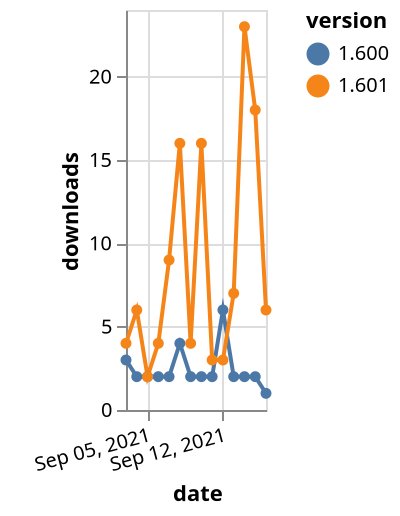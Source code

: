 {"$schema": "https://vega.github.io/schema/vega-lite/v5.json", "description": "A simple bar chart with embedded data.", "data": {"values": [{"date": "2021-09-03", "total": 3255, "delta": 3, "version": "1.600"}, {"date": "2021-09-04", "total": 3257, "delta": 2, "version": "1.600"}, {"date": "2021-09-05", "total": 3259, "delta": 2, "version": "1.600"}, {"date": "2021-09-06", "total": 3261, "delta": 2, "version": "1.600"}, {"date": "2021-09-07", "total": 3263, "delta": 2, "version": "1.600"}, {"date": "2021-09-08", "total": 3267, "delta": 4, "version": "1.600"}, {"date": "2021-09-09", "total": 3269, "delta": 2, "version": "1.600"}, {"date": "2021-09-10", "total": 3271, "delta": 2, "version": "1.600"}, {"date": "2021-09-11", "total": 3273, "delta": 2, "version": "1.600"}, {"date": "2021-09-12", "total": 3279, "delta": 6, "version": "1.600"}, {"date": "2021-09-13", "total": 3281, "delta": 2, "version": "1.600"}, {"date": "2021-09-14", "total": 3283, "delta": 2, "version": "1.600"}, {"date": "2021-09-15", "total": 3285, "delta": 2, "version": "1.600"}, {"date": "2021-09-16", "total": 3286, "delta": 1, "version": "1.600"}, {"date": "2021-09-03", "total": 4760, "delta": 4, "version": "1.601"}, {"date": "2021-09-04", "total": 4766, "delta": 6, "version": "1.601"}, {"date": "2021-09-05", "total": 4768, "delta": 2, "version": "1.601"}, {"date": "2021-09-06", "total": 4772, "delta": 4, "version": "1.601"}, {"date": "2021-09-07", "total": 4781, "delta": 9, "version": "1.601"}, {"date": "2021-09-08", "total": 4797, "delta": 16, "version": "1.601"}, {"date": "2021-09-09", "total": 4801, "delta": 4, "version": "1.601"}, {"date": "2021-09-10", "total": 4817, "delta": 16, "version": "1.601"}, {"date": "2021-09-11", "total": 4820, "delta": 3, "version": "1.601"}, {"date": "2021-09-12", "total": 4823, "delta": 3, "version": "1.601"}, {"date": "2021-09-13", "total": 4830, "delta": 7, "version": "1.601"}, {"date": "2021-09-14", "total": 4853, "delta": 23, "version": "1.601"}, {"date": "2021-09-15", "total": 4871, "delta": 18, "version": "1.601"}, {"date": "2021-09-16", "total": 4877, "delta": 6, "version": "1.601"}]}, "width": "container", "mark": {"type": "line", "point": {"filled": true}}, "encoding": {"x": {"field": "date", "type": "temporal", "timeUnit": "yearmonthdate", "title": "date", "axis": {"labelAngle": -15}}, "y": {"field": "delta", "type": "quantitative", "title": "downloads"}, "color": {"field": "version", "type": "nominal"}, "tooltip": {"field": "delta"}}}